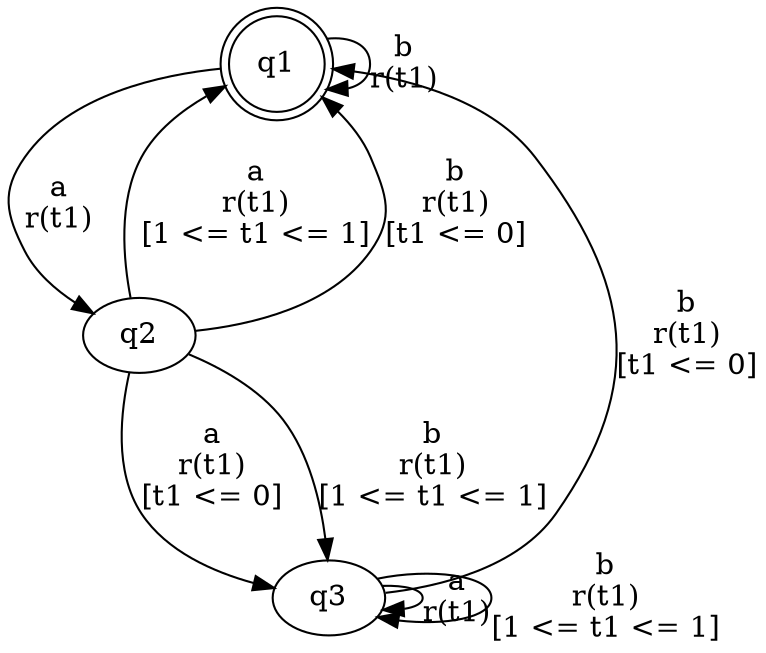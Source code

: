 digraph "tests_1/test1/solution301/solution" {
	q1[label=q1 shape=doublecircle]
	q2[label=q2]
	q3[label=q3]
	q1 -> q2[label="a\nr(t1)\n"]
	q2 -> q1[label="a\nr(t1)\n[1 <= t1 <= 1]"]
	q2 -> q1[label="b\nr(t1)\n[t1 <= 0]"]
	q2 -> q3[label="a\nr(t1)\n[t1 <= 0]"]
	q3 -> q1[label="b\nr(t1)\n[t1 <= 0]"]
	q3 -> q3[label="a\nr(t1)\n"]
	q3 -> q3[label="b\nr(t1)\n[1 <= t1 <= 1]"]
	q2 -> q3[label="b\nr(t1)\n[1 <= t1 <= 1]"]
	q1 -> q1[label="b\nr(t1)\n"]
}
